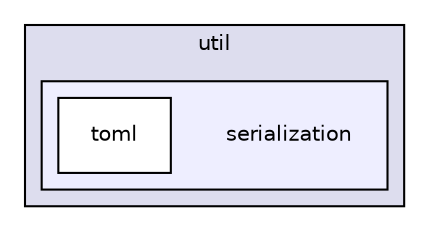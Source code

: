 digraph "src/util/serialization" {
  compound=true
  node [ fontsize="10", fontname="Helvetica"];
  edge [ labelfontsize="10", labelfontname="Helvetica"];
  subgraph clusterdir_b7878ad5ecbf2506f4125b9d34c97e45 {
    graph [ bgcolor="#ddddee", pencolor="black", label="util" fontname="Helvetica", fontsize="10", URL="dir_b7878ad5ecbf2506f4125b9d34c97e45.html"]
  subgraph clusterdir_66d1277db49eb5c62baae77076f9c93b {
    graph [ bgcolor="#eeeeff", pencolor="black", label="" URL="dir_66d1277db49eb5c62baae77076f9c93b.html"];
    dir_66d1277db49eb5c62baae77076f9c93b [shape=plaintext label="serialization"];
  dir_443bdb17d2da7ce96b82b83ffa412b15 [shape=box label="toml" fillcolor="white" style="filled" URL="dir_443bdb17d2da7ce96b82b83ffa412b15.html"];
  }
  }
}
